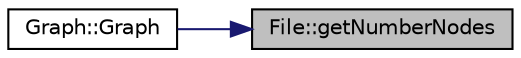 digraph "File::getNumberNodes"
{
 // LATEX_PDF_SIZE
  edge [fontname="Helvetica",fontsize="10",labelfontname="Helvetica",labelfontsize="10"];
  node [fontname="Helvetica",fontsize="10",shape=record];
  rankdir="RL";
  Node1 [label="File::getNumberNodes",height=0.2,width=0.4,color="black", fillcolor="grey75", style="filled", fontcolor="black",tooltip="Este método se encarga de devolver el número de nodos."];
  Node1 -> Node2 [dir="back",color="midnightblue",fontsize="10",style="solid",fontname="Helvetica"];
  Node2 [label="Graph::Graph",height=0.2,width=0.4,color="black", fillcolor="white", style="filled",URL="$class_graph.html#aca228e5f9c9637a7c35fe9b2421c398f",tooltip="Construye un objeto grafo y almacena la información de los nodos y sus distancias en su atributo info..."];
}
